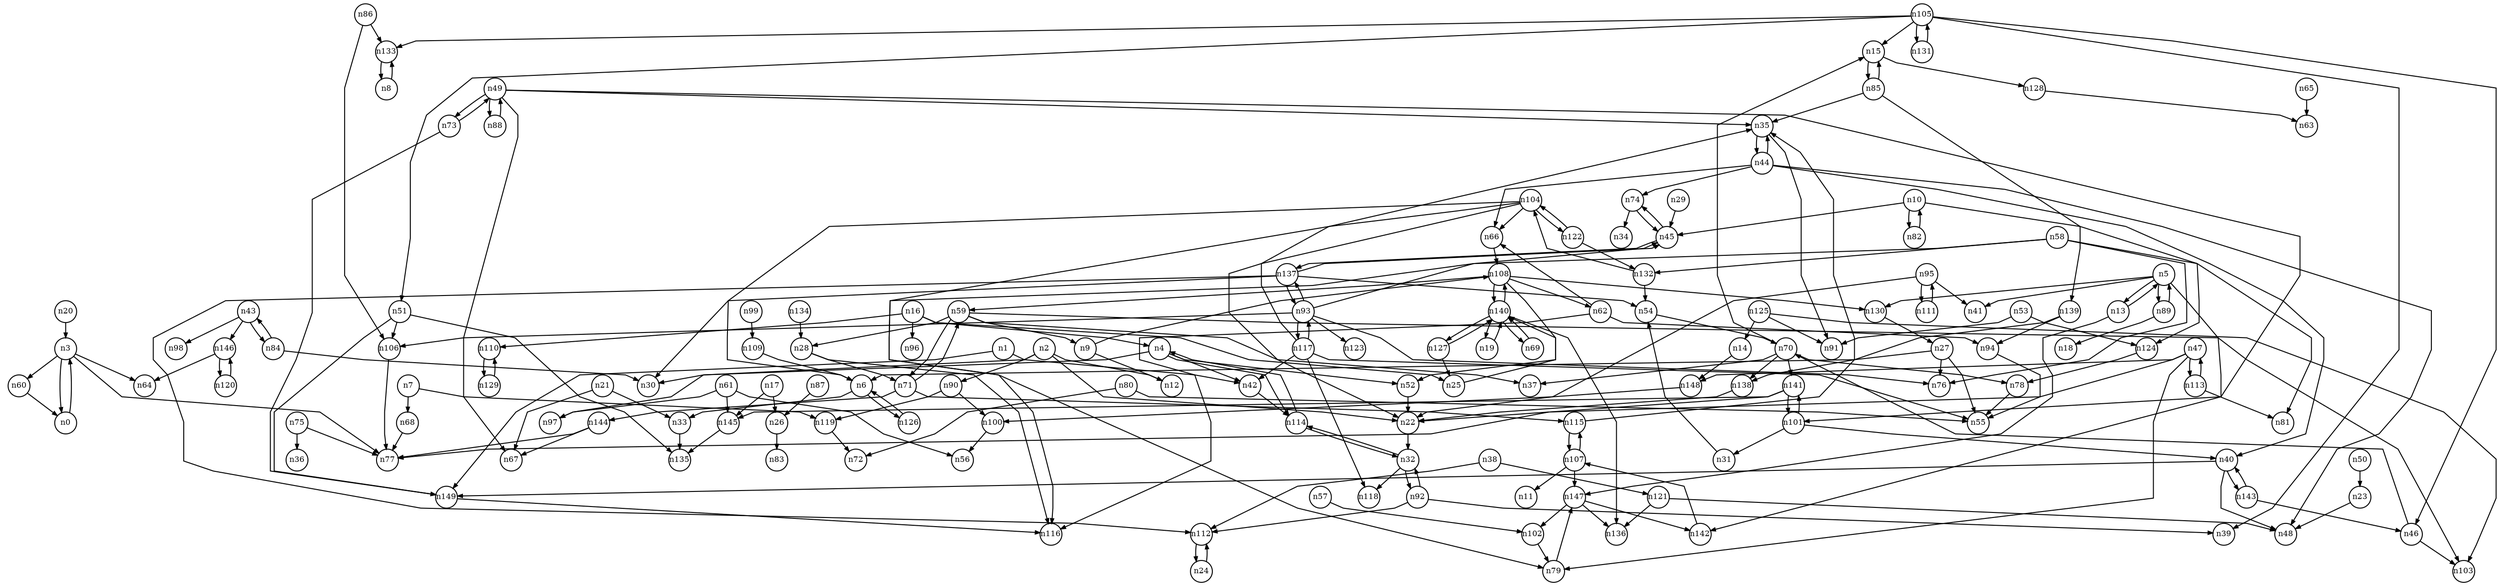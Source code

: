 digraph G{
splines=polyline;
ranksep=0.22;
nodesep=0.22;
nodesize=0.32;
fontsize=8
edge [arrowsize=0.5]
node [fontsize=8 shape=circle width=0.32 fixedsize=shape];

n3 -> n60
n3 -> n64
n3 -> n77
n3 -> n0
n0 -> n3
n42 -> n114
n1 -> n42
n1 -> n149
n149 -> n116
n2 -> n12
n2 -> n22
n2 -> n90
n2 -> n97
n22 -> n32
n90 -> n100
n90 -> n119
n60 -> n0
n4 -> n30
n4 -> n42
n4 -> n52
n4 -> n114
n52 -> n22
n13 -> n147
n13 -> n5
n5 -> n13
n5 -> n41
n5 -> n89
n5 -> n130
n5 -> n142
n89 -> n18
n89 -> n5
n130 -> n27
n142 -> n107
n33 -> n135
n6 -> n33
n6 -> n126
n68 -> n77
n7 -> n68
n7 -> n119
n119 -> n72
n133 -> n8
n8 -> n133
n9 -> n12
n9 -> n108
n45 -> n74
n45 -> n137
n10 -> n45
n10 -> n82
n10 -> n124
n82 -> n10
n124 -> n78
n147 -> n102
n147 -> n136
n147 -> n142
n148 -> n100
n14 -> n148
n128 -> n63
n15 -> n128
n15 -> n85
n16 -> n4
n16 -> n25
n16 -> n96
n16 -> n110
n25 -> n140
n110 -> n129
n26 -> n83
n17 -> n26
n17 -> n145
n145 -> n135
n20 -> n3
n21 -> n33
n21 -> n67
n23 -> n48
n27 -> n6
n27 -> n55
n27 -> n76
n28 -> n116
n28 -> n71
n29 -> n45
n54 -> n70
n31 -> n54
n92 -> n39
n92 -> n112
n92 -> n32
n32 -> n92
n32 -> n114
n32 -> n118
n114 -> n4
n114 -> n32
n35 -> n91
n35 -> n44
n112 -> n24
n38 -> n112
n38 -> n121
n121 -> n48
n121 -> n136
n40 -> n48
n40 -> n143
n40 -> n149
n143 -> n46
n143 -> n40
n43 -> n98
n43 -> n146
n43 -> n84
n146 -> n64
n146 -> n120
n44 -> n35
n44 -> n40
n44 -> n48
n44 -> n66
n44 -> n74
n66 -> n108
n74 -> n34
n74 -> n45
n46 -> n103
n46 -> n70
n47 -> n22
n47 -> n79
n47 -> n148
n47 -> n113
n79 -> n147
n49 -> n35
n49 -> n67
n49 -> n73
n49 -> n88
n49 -> n101
n73 -> n149
n73 -> n49
n88 -> n49
n101 -> n31
n101 -> n40
n101 -> n141
n50 -> n23
n106 -> n77
n51 -> n106
n51 -> n135
n51 -> n149
n53 -> n91
n53 -> n124
n102 -> n79
n57 -> n102
n58 -> n76
n58 -> n81
n58 -> n116
n58 -> n132
n132 -> n54
n132 -> n104
n59 -> n9
n59 -> n28
n59 -> n37
n59 -> n103
n59 -> n71
n61 -> n56
n61 -> n97
n61 -> n145
n62 -> n66
n62 -> n94
n62 -> n116
n94 -> n55
n65 -> n63
n70 -> n15
n70 -> n37
n70 -> n78
n70 -> n138
n70 -> n141
n78 -> n55
n138 -> n22
n141 -> n77
n141 -> n101
n141 -> n145
n71 -> n59
n71 -> n115
n71 -> n144
n115 -> n35
n115 -> n107
n144 -> n67
n144 -> n77
n75 -> n36
n75 -> n77
n80 -> n55
n80 -> n72
n84 -> n30
n84 -> n43
n85 -> n15
n85 -> n35
n85 -> n139
n139 -> n94
n139 -> n138
n86 -> n106
n86 -> n133
n87 -> n26
n100 -> n56
n93 -> n45
n93 -> n76
n93 -> n106
n93 -> n117
n93 -> n123
n93 -> n137
n117 -> n35
n117 -> n42
n117 -> n55
n117 -> n118
n117 -> n93
n95 -> n22
n95 -> n41
n95 -> n111
n111 -> n95
n109 -> n6
n99 -> n109
n104 -> n6
n104 -> n22
n104 -> n66
n104 -> n79
n104 -> n122
n122 -> n132
n122 -> n104
n105 -> n15
n105 -> n39
n105 -> n46
n105 -> n51
n105 -> n131
n105 -> n133
n131 -> n105
n107 -> n11
n107 -> n115
n107 -> n147
n108 -> n52
n108 -> n59
n108 -> n62
n108 -> n130
n108 -> n140
n129 -> n110
n24 -> n112
n113 -> n47
n113 -> n81
n120 -> n146
n125 -> n14
n125 -> n91
n125 -> n103
n126 -> n6
n127 -> n25
n127 -> n140
n134 -> n28
n137 -> n30
n137 -> n45
n137 -> n54
n137 -> n93
n137 -> n112
n19 -> n140
n140 -> n19
n140 -> n69
n140 -> n108
n140 -> n127
n140 -> n136
n69 -> n140
}
